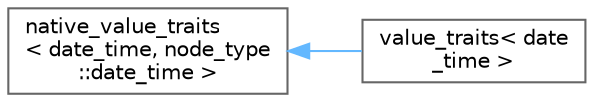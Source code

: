 digraph "Graphical Class Hierarchy"
{
 // LATEX_PDF_SIZE
  bgcolor="transparent";
  edge [fontname=Helvetica,fontsize=10,labelfontname=Helvetica,labelfontsize=10];
  node [fontname=Helvetica,fontsize=10,shape=box,height=0.2,width=0.4];
  rankdir="LR";
  Node0 [id="Node000000",label="native_value_traits\l\< date_time, node_type\l::date_time \>",height=0.2,width=0.4,color="grey40", fillcolor="white", style="filled",URL="$structnative__value__traits.html",tooltip=" "];
  Node0 -> Node1 [id="edge300_Node000000_Node000001",dir="back",color="steelblue1",style="solid",tooltip=" "];
  Node1 [id="Node000001",label="value_traits\< date\l_time \>",height=0.2,width=0.4,color="grey40", fillcolor="white", style="filled",URL="$structvalue__traits_3_01date__time_01_4.html",tooltip=" "];
}
